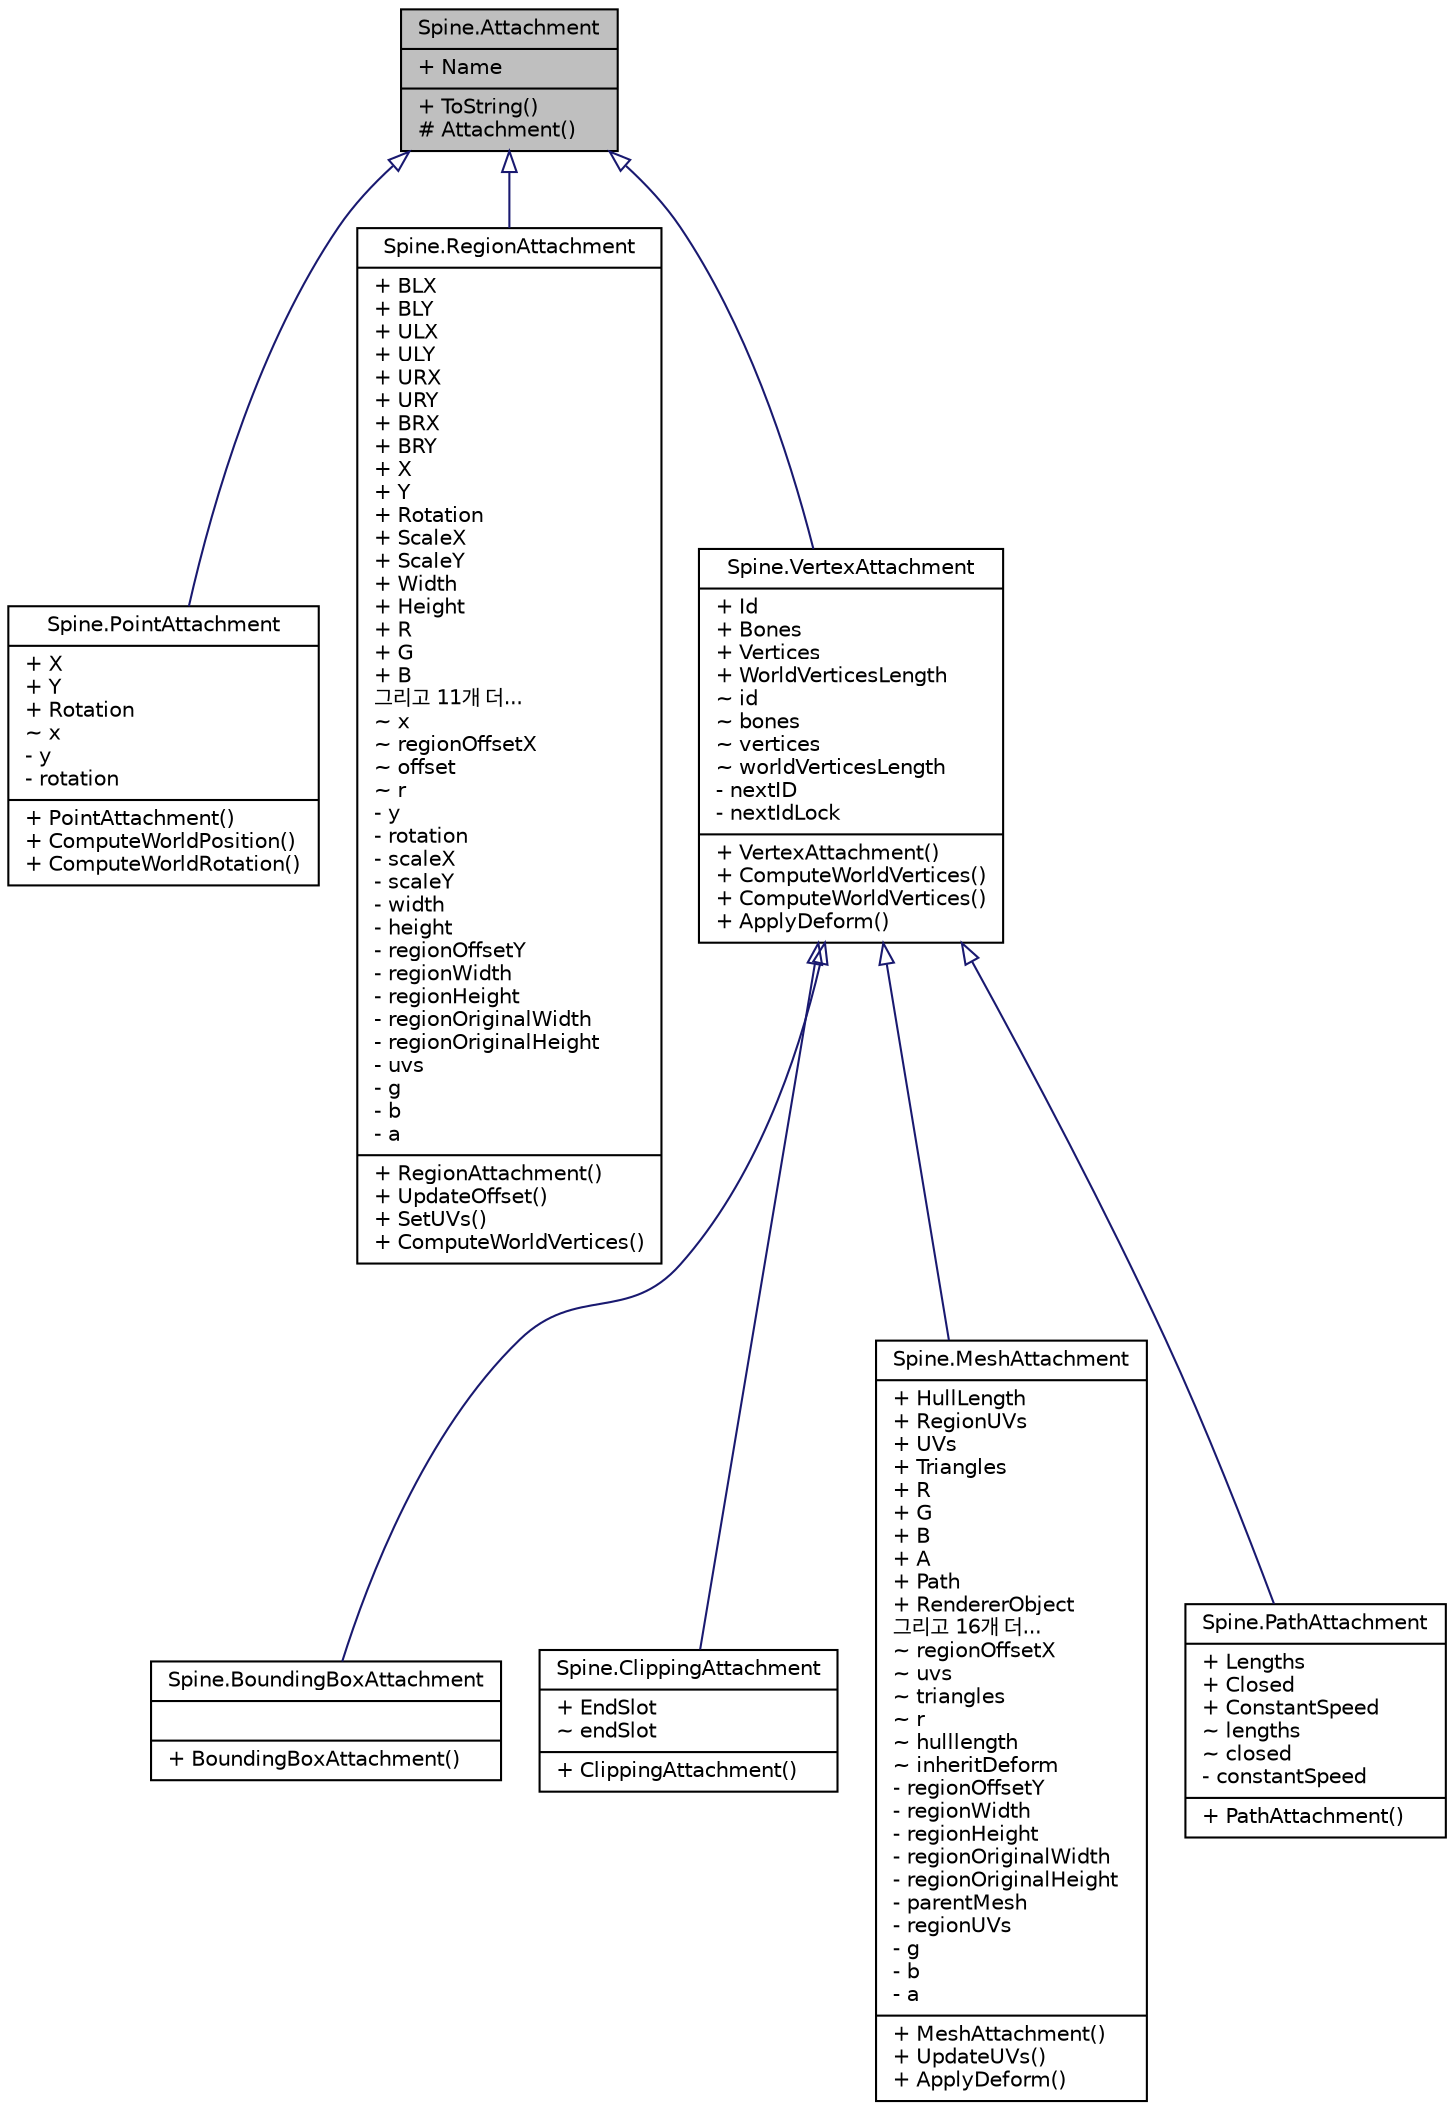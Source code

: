 digraph "Spine.Attachment"
{
 // LATEX_PDF_SIZE
  edge [fontname="Helvetica",fontsize="10",labelfontname="Helvetica",labelfontsize="10"];
  node [fontname="Helvetica",fontsize="10",shape=record];
  Node1 [label="{Spine.Attachment\n|+ Name\l|+ ToString()\l# Attachment()\l}",height=0.2,width=0.4,color="black", fillcolor="grey75", style="filled", fontcolor="black",tooltip=" "];
  Node1 -> Node2 [dir="back",color="midnightblue",fontsize="10",style="solid",arrowtail="onormal",fontname="Helvetica"];
  Node2 [label="{Spine.PointAttachment\n|+ X\l+ Y\l+ Rotation\l~ x\l- y\l- rotation\l|+ PointAttachment()\l+ ComputeWorldPosition()\l+ ComputeWorldRotation()\l}",height=0.2,width=0.4,color="black", fillcolor="white", style="filled",URL="$class_spine_1_1_point_attachment.html",tooltip="An attachment which is a single point and a rotation. This can be used to spawn projectiles,..."];
  Node1 -> Node3 [dir="back",color="midnightblue",fontsize="10",style="solid",arrowtail="onormal",fontname="Helvetica"];
  Node3 [label="{Spine.RegionAttachment\n|+ BLX\l+ BLY\l+ ULX\l+ ULY\l+ URX\l+ URY\l+ BRX\l+ BRY\l+ X\l+ Y\l+ Rotation\l+ ScaleX\l+ ScaleY\l+ Width\l+ Height\l+ R\l+ G\l+ B\l그리고 11개 더...\l~ x\l~ regionOffsetX\l~ offset\l~ r\l- y\l- rotation\l- scaleX\l- scaleY\l- width\l- height\l- regionOffsetY\l- regionWidth\l- regionHeight\l- regionOriginalWidth\l- regionOriginalHeight\l- uvs\l- g\l- b\l- a\l|+ RegionAttachment()\l+ UpdateOffset()\l+ SetUVs()\l+ ComputeWorldVertices()\l}",height=0.2,width=0.4,color="black", fillcolor="white", style="filled",URL="$class_spine_1_1_region_attachment.html",tooltip="Attachment that displays a texture region."];
  Node1 -> Node4 [dir="back",color="midnightblue",fontsize="10",style="solid",arrowtail="onormal",fontname="Helvetica"];
  Node4 [label="{Spine.VertexAttachment\n|+ Id\l+ Bones\l+ Vertices\l+ WorldVerticesLength\l~ id\l~ bones\l~ vertices\l~ worldVerticesLength\l- nextID\l- nextIdLock\l|+ VertexAttachment()\l+ ComputeWorldVertices()\l+ ComputeWorldVertices()\l+ ApplyDeform()\l}",height=0.2,width=0.4,color="black", fillcolor="white", style="filled",URL="$class_spine_1_1_vertex_attachment.html",tooltip=">An attachment with vertices that are transformed by one or more bones and can be deformed by a slot'..."];
  Node4 -> Node5 [dir="back",color="midnightblue",fontsize="10",style="solid",arrowtail="onormal",fontname="Helvetica"];
  Node5 [label="{Spine.BoundingBoxAttachment\n||+ BoundingBoxAttachment()\l}",height=0.2,width=0.4,color="black", fillcolor="white", style="filled",URL="$class_spine_1_1_bounding_box_attachment.html",tooltip="Attachment that has a polygon for bounds checking."];
  Node4 -> Node6 [dir="back",color="midnightblue",fontsize="10",style="solid",arrowtail="onormal",fontname="Helvetica"];
  Node6 [label="{Spine.ClippingAttachment\n|+ EndSlot\l~ endSlot\l|+ ClippingAttachment()\l}",height=0.2,width=0.4,color="black", fillcolor="white", style="filled",URL="$class_spine_1_1_clipping_attachment.html",tooltip=" "];
  Node4 -> Node7 [dir="back",color="midnightblue",fontsize="10",style="solid",arrowtail="onormal",fontname="Helvetica"];
  Node7 [label="{Spine.MeshAttachment\n|+ HullLength\l+ RegionUVs\l+ UVs\l+ Triangles\l+ R\l+ G\l+ B\l+ A\l+ Path\l+ RendererObject\l그리고 16개 더...\l~ regionOffsetX\l~ uvs\l~ triangles\l~ r\l~ hulllength\l~ inheritDeform\l- regionOffsetY\l- regionWidth\l- regionHeight\l- regionOriginalWidth\l- regionOriginalHeight\l- parentMesh\l- regionUVs\l- g\l- b\l- a\l|+ MeshAttachment()\l+ UpdateUVs()\l+ ApplyDeform()\l}",height=0.2,width=0.4,color="black", fillcolor="white", style="filled",URL="$class_spine_1_1_mesh_attachment.html",tooltip="Attachment that displays a texture region using a mesh."];
  Node4 -> Node8 [dir="back",color="midnightblue",fontsize="10",style="solid",arrowtail="onormal",fontname="Helvetica"];
  Node8 [label="{Spine.PathAttachment\n|+ Lengths\l+ Closed\l+ ConstantSpeed\l~ lengths\l~ closed\l- constantSpeed\l|+ PathAttachment()\l}",height=0.2,width=0.4,color="black", fillcolor="white", style="filled",URL="$class_spine_1_1_path_attachment.html",tooltip=" "];
}

